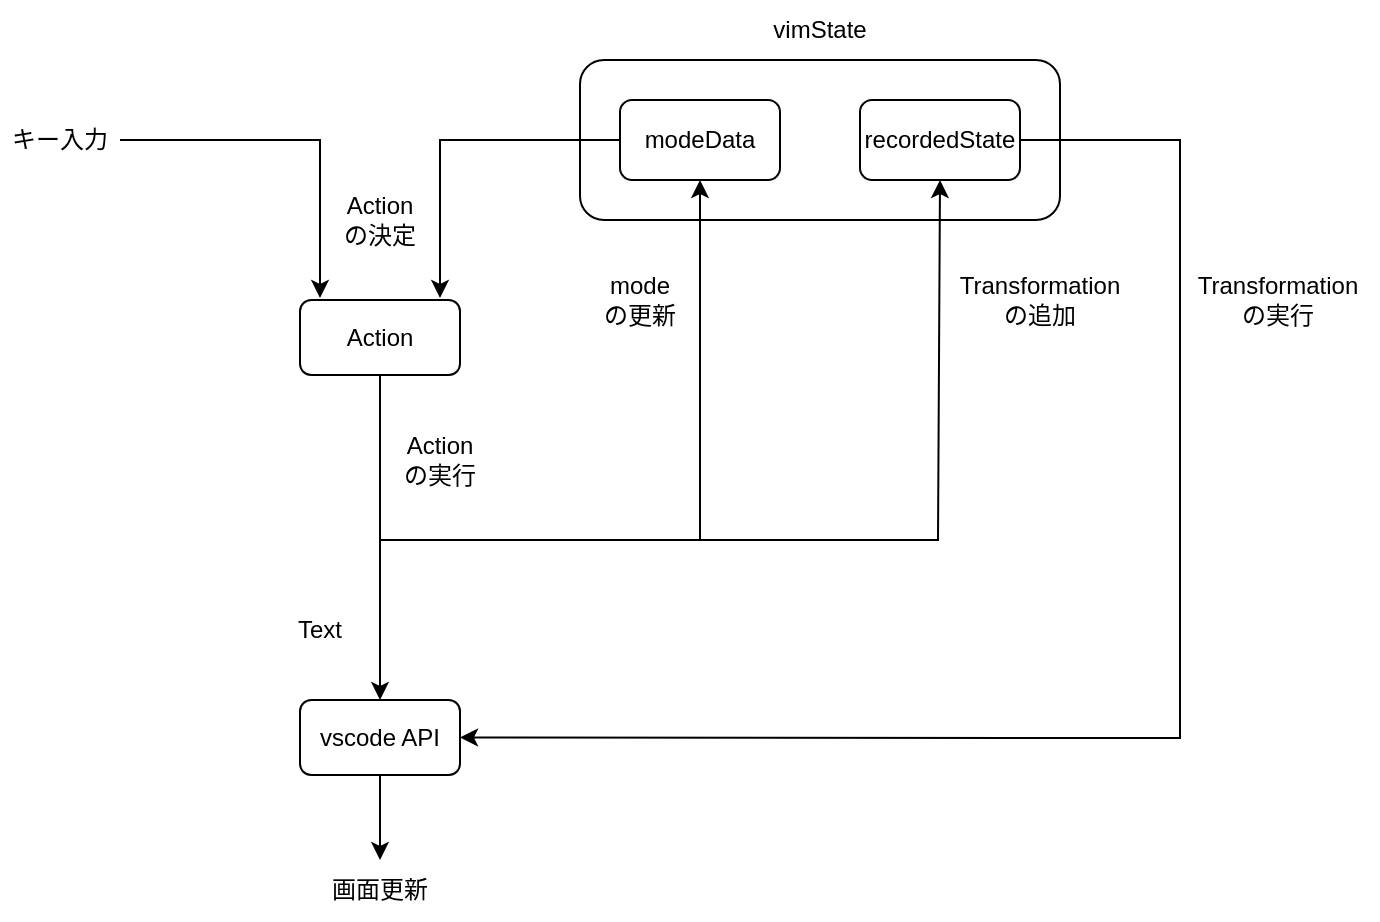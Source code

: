 <mxfile>
    <diagram id="w6OZ0PtFCYD_h8pDeQuK" name="Page-1">
        <mxGraphModel dx="649" dy="543" grid="1" gridSize="10" guides="1" tooltips="1" connect="1" arrows="1" fold="1" page="1" pageScale="1" pageWidth="850" pageHeight="1100" math="0" shadow="0">
            <root>
                <mxCell id="0"/>
                <mxCell id="1" parent="0"/>
                <mxCell id="22" value="" style="rounded=1;whiteSpace=wrap;html=1;fillColor=none;" vertex="1" parent="1">
                    <mxGeometry x="421" y="200" width="240" height="80" as="geometry"/>
                </mxCell>
                <mxCell id="10" style="edgeStyle=none;html=1;exitX=0.16;exitY=0.55;exitDx=0;exitDy=0;exitPerimeter=0;" edge="1" parent="1" source="9">
                    <mxGeometry relative="1" as="geometry">
                        <mxPoint x="280" y="382.395" as="targetPoint"/>
                    </mxGeometry>
                </mxCell>
                <mxCell id="26" style="edgeStyle=none;html=1;entryX=0.5;entryY=0;entryDx=0;entryDy=0;" edge="1" parent="1" source="12" target="25">
                    <mxGeometry relative="1" as="geometry"/>
                </mxCell>
                <mxCell id="27" style="edgeStyle=none;html=1;entryX=0.5;entryY=1;entryDx=0;entryDy=0;exitX=0.5;exitY=1;exitDx=0;exitDy=0;rounded=0;curved=0;" edge="1" parent="1" source="12" target="14">
                    <mxGeometry relative="1" as="geometry">
                        <Array as="points">
                            <mxPoint x="321" y="440"/>
                            <mxPoint x="481" y="440"/>
                        </Array>
                    </mxGeometry>
                </mxCell>
                <mxCell id="28" style="edgeStyle=none;html=1;entryX=0.5;entryY=1;entryDx=0;entryDy=0;exitX=0.5;exitY=1;exitDx=0;exitDy=0;rounded=0;curved=0;" edge="1" parent="1" source="12" target="21">
                    <mxGeometry relative="1" as="geometry">
                        <Array as="points">
                            <mxPoint x="321" y="440"/>
                            <mxPoint x="600" y="440"/>
                        </Array>
                    </mxGeometry>
                </mxCell>
                <mxCell id="12" value="Action" style="rounded=1;whiteSpace=wrap;html=1;" vertex="1" parent="1">
                    <mxGeometry x="281" y="320" width="80" height="37.5" as="geometry"/>
                </mxCell>
                <mxCell id="20" style="edgeStyle=none;html=1;exitX=0;exitY=0.5;exitDx=0;exitDy=0;endArrow=classic;endFill=1;rounded=0;curved=0;" edge="1" parent="1" source="14">
                    <mxGeometry relative="1" as="geometry">
                        <mxPoint x="351" y="319" as="targetPoint"/>
                        <Array as="points">
                            <mxPoint x="351" y="240"/>
                        </Array>
                    </mxGeometry>
                </mxCell>
                <mxCell id="14" value="modeData" style="rounded=1;whiteSpace=wrap;html=1;" vertex="1" parent="1">
                    <mxGeometry x="441" y="220" width="80" height="40" as="geometry"/>
                </mxCell>
                <mxCell id="17" value="vimState" style="text;html=1;align=center;verticalAlign=middle;whiteSpace=wrap;rounded=0;" vertex="1" parent="1">
                    <mxGeometry x="511" y="170" width="60" height="30" as="geometry"/>
                </mxCell>
                <mxCell id="19" style="edgeStyle=none;html=1;rounded=0;curved=0;" edge="1" parent="1" source="18">
                    <mxGeometry relative="1" as="geometry">
                        <mxPoint x="291" y="319" as="targetPoint"/>
                        <Array as="points">
                            <mxPoint x="291" y="240"/>
                        </Array>
                    </mxGeometry>
                </mxCell>
                <mxCell id="18" value="キー入力" style="text;html=1;align=center;verticalAlign=middle;whiteSpace=wrap;rounded=0;" vertex="1" parent="1">
                    <mxGeometry x="131" y="225" width="60" height="30" as="geometry"/>
                </mxCell>
                <mxCell id="32" style="edgeStyle=none;html=1;entryX=1;entryY=0.5;entryDx=0;entryDy=0;rounded=0;curved=0;" edge="1" parent="1" source="21" target="25">
                    <mxGeometry relative="1" as="geometry">
                        <Array as="points">
                            <mxPoint x="721" y="240"/>
                            <mxPoint x="721" y="539"/>
                        </Array>
                    </mxGeometry>
                </mxCell>
                <mxCell id="21" value="recordedState" style="rounded=1;whiteSpace=wrap;html=1;" vertex="1" parent="1">
                    <mxGeometry x="561" y="220" width="80" height="40" as="geometry"/>
                </mxCell>
                <mxCell id="24" value="Action&lt;div&gt;の決定&lt;/div&gt;" style="text;html=1;align=center;verticalAlign=middle;whiteSpace=wrap;rounded=0;" vertex="1" parent="1">
                    <mxGeometry x="291" y="265" width="60" height="30" as="geometry"/>
                </mxCell>
                <mxCell id="34" style="edgeStyle=none;html=1;" edge="1" parent="1" source="25" target="33">
                    <mxGeometry relative="1" as="geometry"/>
                </mxCell>
                <mxCell id="25" value="vscode API" style="rounded=1;whiteSpace=wrap;html=1;" vertex="1" parent="1">
                    <mxGeometry x="281" y="520" width="80" height="37.5" as="geometry"/>
                </mxCell>
                <mxCell id="29" value="Action&lt;div&gt;の実行&lt;/div&gt;" style="text;html=1;align=center;verticalAlign=middle;whiteSpace=wrap;rounded=0;" vertex="1" parent="1">
                    <mxGeometry x="321" y="385" width="60" height="30" as="geometry"/>
                </mxCell>
                <mxCell id="30" value="mode&lt;div&gt;の更新&lt;/div&gt;" style="text;html=1;align=center;verticalAlign=middle;whiteSpace=wrap;rounded=0;" vertex="1" parent="1">
                    <mxGeometry x="421" y="305" width="60" height="30" as="geometry"/>
                </mxCell>
                <mxCell id="31" value="Transformation&lt;div&gt;の追加&lt;/div&gt;" style="text;html=1;align=center;verticalAlign=middle;whiteSpace=wrap;rounded=0;" vertex="1" parent="1">
                    <mxGeometry x="601" y="305" width="100" height="30" as="geometry"/>
                </mxCell>
                <mxCell id="33" value="画面更新" style="text;html=1;align=center;verticalAlign=middle;whiteSpace=wrap;rounded=0;" vertex="1" parent="1">
                    <mxGeometry x="291" y="600" width="60" height="30" as="geometry"/>
                </mxCell>
                <mxCell id="35" value="Transformation&lt;div&gt;の実行&lt;/div&gt;" style="text;html=1;align=center;verticalAlign=middle;whiteSpace=wrap;rounded=0;" vertex="1" parent="1">
                    <mxGeometry x="720" y="305" width="100" height="30" as="geometry"/>
                </mxCell>
                <mxCell id="36" value="Text" style="text;html=1;align=center;verticalAlign=middle;whiteSpace=wrap;rounded=0;" vertex="1" parent="1">
                    <mxGeometry x="261" y="470" width="60" height="30" as="geometry"/>
                </mxCell>
            </root>
        </mxGraphModel>
    </diagram>
</mxfile>